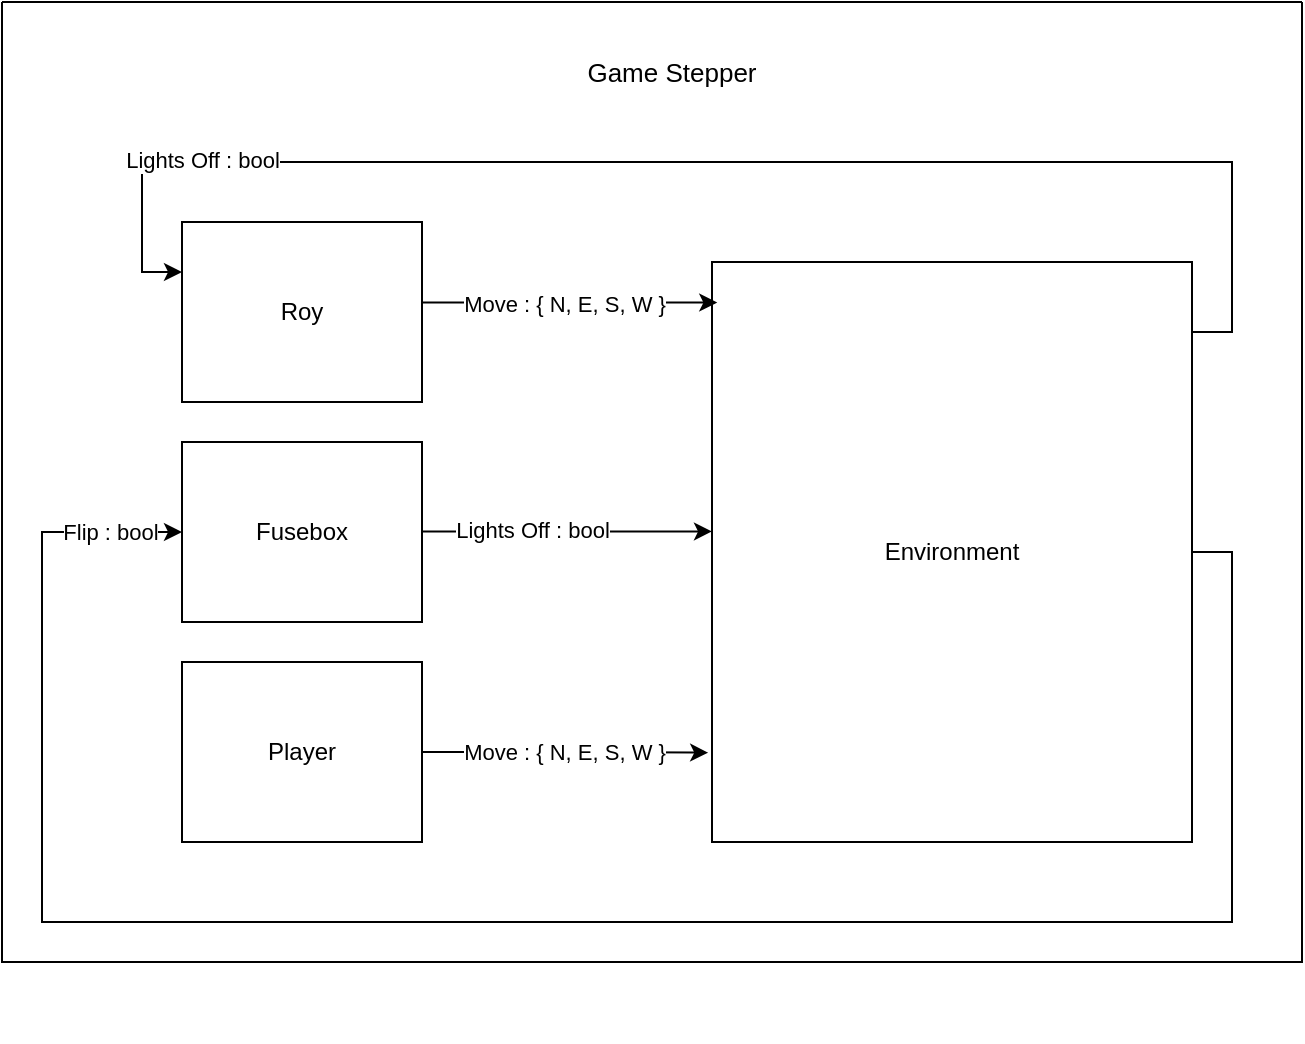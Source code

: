 <mxfile version="28.0.4">
  <diagram name="Page-1" id="DCIBXwC-I0jSWs0JfKqc">
    <mxGraphModel dx="366" dy="236" grid="1" gridSize="10" guides="1" tooltips="1" connect="1" arrows="1" fold="1" page="1" pageScale="1" pageWidth="850" pageHeight="1100" math="0" shadow="0">
      <root>
        <mxCell id="0" />
        <mxCell id="1" parent="0" />
        <mxCell id="6kYhPi5QQzZUY_HHYKGR-11" value="" style="swimlane;startSize=0;fillColor=default;strokeColor=none;" parent="1" vertex="1">
          <mxGeometry x="190" y="160" width="570" height="520" as="geometry" />
        </mxCell>
        <mxCell id="6kYhPi5QQzZUY_HHYKGR-1" value="" style="swimlane;startSize=0;" parent="6kYhPi5QQzZUY_HHYKGR-11" vertex="1">
          <mxGeometry x="-70" width="650" height="480" as="geometry" />
        </mxCell>
        <mxCell id="XvKT46UcR8Hh-J2pTopJ-1" value="Roy" style="rounded=0;whiteSpace=wrap;html=1;" vertex="1" parent="6kYhPi5QQzZUY_HHYKGR-1">
          <mxGeometry x="90" y="110" width="120" height="90" as="geometry" />
        </mxCell>
        <mxCell id="XvKT46UcR8Hh-J2pTopJ-12" style="edgeStyle=orthogonalEdgeStyle;rounded=0;orthogonalLoop=1;jettySize=auto;html=1;entryX=0;entryY=0.5;entryDx=0;entryDy=0;" edge="1" parent="6kYhPi5QQzZUY_HHYKGR-1">
          <mxGeometry relative="1" as="geometry">
            <mxPoint x="210" y="264.769" as="sourcePoint" />
            <mxPoint x="355" y="264.74" as="targetPoint" />
            <Array as="points">
              <mxPoint x="250" y="264.74" />
              <mxPoint x="250" y="264.74" />
            </Array>
          </mxGeometry>
        </mxCell>
        <mxCell id="XvKT46UcR8Hh-J2pTopJ-13" value="Lights Off : bool" style="edgeLabel;html=1;align=center;verticalAlign=middle;resizable=0;points=[];" vertex="1" connectable="0" parent="XvKT46UcR8Hh-J2pTopJ-12">
          <mxGeometry x="-0.247" y="1" relative="1" as="geometry">
            <mxPoint as="offset" />
          </mxGeometry>
        </mxCell>
        <mxCell id="XvKT46UcR8Hh-J2pTopJ-2" value="Fusebox" style="rounded=0;whiteSpace=wrap;html=1;" vertex="1" parent="6kYhPi5QQzZUY_HHYKGR-1">
          <mxGeometry x="90" y="220" width="120" height="90" as="geometry" />
        </mxCell>
        <mxCell id="XvKT46UcR8Hh-J2pTopJ-3" value="Player" style="rounded=0;whiteSpace=wrap;html=1;" vertex="1" parent="6kYhPi5QQzZUY_HHYKGR-1">
          <mxGeometry x="90" y="330" width="120" height="90" as="geometry" />
        </mxCell>
        <mxCell id="6kYhPi5QQzZUY_HHYKGR-4" value="&lt;div&gt;&lt;font&gt;&lt;br&gt;&lt;/font&gt;&lt;/div&gt;&lt;font&gt;Game Stepper&lt;/font&gt;&lt;div&gt;&lt;font&gt;&lt;br&gt;&lt;/font&gt;&lt;/div&gt;" style="text;html=1;align=center;verticalAlign=middle;whiteSpace=wrap;rounded=0;strokeColor=none;fontSize=13;" parent="6kYhPi5QQzZUY_HHYKGR-1" vertex="1">
          <mxGeometry x="240" y="20" width="190" height="30" as="geometry" />
        </mxCell>
        <mxCell id="XvKT46UcR8Hh-J2pTopJ-8" style="edgeStyle=orthogonalEdgeStyle;rounded=0;orthogonalLoop=1;jettySize=auto;html=1;exitX=0.999;exitY=0.109;exitDx=0;exitDy=0;entryX=0;entryY=0.5;entryDx=0;entryDy=0;exitPerimeter=0;" edge="1" parent="6kYhPi5QQzZUY_HHYKGR-1" source="XvKT46UcR8Hh-J2pTopJ-4">
          <mxGeometry relative="1" as="geometry">
            <mxPoint x="595" y="165" as="sourcePoint" />
            <mxPoint x="90" y="135" as="targetPoint" />
            <Array as="points">
              <mxPoint x="595" y="165" />
              <mxPoint x="615" y="165" />
              <mxPoint x="615" y="80" />
              <mxPoint x="70" y="80" />
              <mxPoint x="70" y="135" />
            </Array>
          </mxGeometry>
        </mxCell>
        <mxCell id="XvKT46UcR8Hh-J2pTopJ-9" value="Lights Off : bool" style="edgeLabel;html=1;align=center;verticalAlign=middle;resizable=0;points=[];" vertex="1" connectable="0" parent="XvKT46UcR8Hh-J2pTopJ-8">
          <mxGeometry x="0.712" y="-1" relative="1" as="geometry">
            <mxPoint as="offset" />
          </mxGeometry>
        </mxCell>
        <mxCell id="XvKT46UcR8Hh-J2pTopJ-4" value="Environment" style="rounded=0;whiteSpace=wrap;html=1;" vertex="1" parent="6kYhPi5QQzZUY_HHYKGR-1">
          <mxGeometry x="355" y="130" width="240" height="290" as="geometry" />
        </mxCell>
        <mxCell id="XvKT46UcR8Hh-J2pTopJ-10" style="edgeStyle=orthogonalEdgeStyle;rounded=0;orthogonalLoop=1;jettySize=auto;html=1;entryX=0.011;entryY=0.07;entryDx=0;entryDy=0;entryPerimeter=0;" edge="1" parent="6kYhPi5QQzZUY_HHYKGR-1" source="XvKT46UcR8Hh-J2pTopJ-1" target="XvKT46UcR8Hh-J2pTopJ-4">
          <mxGeometry relative="1" as="geometry">
            <Array as="points">
              <mxPoint x="320" y="150" />
            </Array>
          </mxGeometry>
        </mxCell>
        <mxCell id="XvKT46UcR8Hh-J2pTopJ-11" value="Move : { N, E, S, W }" style="edgeLabel;html=1;align=center;verticalAlign=middle;resizable=0;points=[];" vertex="1" connectable="0" parent="XvKT46UcR8Hh-J2pTopJ-10">
          <mxGeometry x="-0.075" relative="1" as="geometry">
            <mxPoint x="2" as="offset" />
          </mxGeometry>
        </mxCell>
        <mxCell id="XvKT46UcR8Hh-J2pTopJ-14" style="edgeStyle=orthogonalEdgeStyle;rounded=0;orthogonalLoop=1;jettySize=auto;html=1;entryX=-0.008;entryY=0.846;entryDx=0;entryDy=0;entryPerimeter=0;" edge="1" parent="6kYhPi5QQzZUY_HHYKGR-1" source="XvKT46UcR8Hh-J2pTopJ-3" target="XvKT46UcR8Hh-J2pTopJ-4">
          <mxGeometry relative="1" as="geometry" />
        </mxCell>
        <mxCell id="XvKT46UcR8Hh-J2pTopJ-16" value="Move : { N, E, S, W }" style="edgeLabel;html=1;align=center;verticalAlign=middle;resizable=0;points=[];" vertex="1" connectable="0" parent="XvKT46UcR8Hh-J2pTopJ-14">
          <mxGeometry x="-0.326" y="1" relative="1" as="geometry">
            <mxPoint x="22" y="1" as="offset" />
          </mxGeometry>
        </mxCell>
        <mxCell id="XvKT46UcR8Hh-J2pTopJ-17" style="edgeStyle=orthogonalEdgeStyle;rounded=0;orthogonalLoop=1;jettySize=auto;html=1;entryX=0;entryY=0.5;entryDx=0;entryDy=0;exitX=1;exitY=0.5;exitDx=0;exitDy=0;" edge="1" parent="6kYhPi5QQzZUY_HHYKGR-1" source="XvKT46UcR8Hh-J2pTopJ-4" target="XvKT46UcR8Hh-J2pTopJ-2">
          <mxGeometry relative="1" as="geometry">
            <Array as="points">
              <mxPoint x="615" y="275" />
              <mxPoint x="615" y="460" />
              <mxPoint x="20" y="460" />
              <mxPoint x="20" y="265" />
            </Array>
          </mxGeometry>
        </mxCell>
        <mxCell id="XvKT46UcR8Hh-J2pTopJ-18" value="Flip : bool" style="edgeLabel;html=1;align=center;verticalAlign=middle;resizable=0;points=[];" vertex="1" connectable="0" parent="XvKT46UcR8Hh-J2pTopJ-17">
          <mxGeometry x="0.931" relative="1" as="geometry">
            <mxPoint as="offset" />
          </mxGeometry>
        </mxCell>
      </root>
    </mxGraphModel>
  </diagram>
</mxfile>
